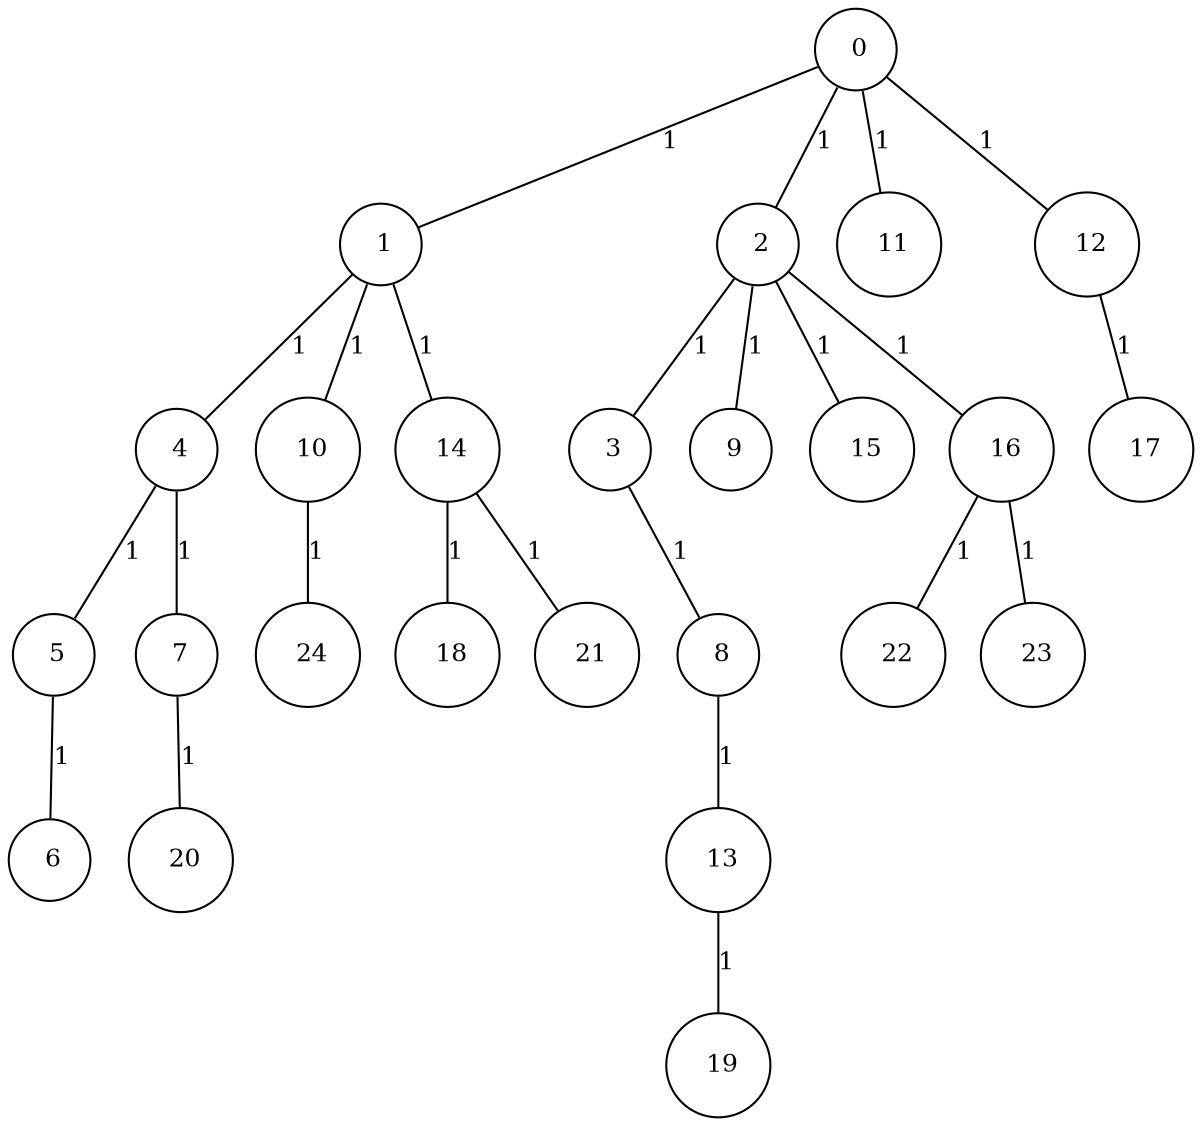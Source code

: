 graph G {
size="8.5,11;"
ratio = "expand;"
fixedsize="true;"
overlap="scale;"
node[shape=circle,width=.12,hight=.12,fontsize=12]
edge[fontsize=12]

0[label=" 0" color=black, pos="1.4514127,1.7697211!"];
1[label=" 1" color=black, pos="1.9456981,0.78006377!"];
2[label=" 2" color=black, pos="0.13927099,0.39360678!"];
3[label=" 3" color=black, pos="1.1920041,0.47776163!"];
4[label=" 4" color=black, pos="0.41572035,1.1639586!"];
5[label=" 5" color=black, pos="2.0279212,2.907937!"];
6[label=" 6" color=black, pos="0.95912971,2.9150073!"];
7[label=" 7" color=black, pos="1.1943056,0.050323371!"];
8[label=" 8" color=black, pos="0.09702831,2.553491!"];
9[label=" 9" color=black, pos="2.1654808,1.7751169!"];
10[label=" 10" color=black, pos="2.9094263,2.8525018!"];
11[label=" 11" color=black, pos="1.7099842,2.3958007!"];
12[label=" 12" color=black, pos="0.92393116,2.6876827!"];
13[label=" 13" color=black, pos="2.276022,0.72076481!"];
14[label=" 14" color=black, pos="0.26526283,2.6315852!"];
15[label=" 15" color=black, pos="2.3635237,0.10528678!"];
16[label=" 16" color=black, pos="0.50195304,0.50327836!"];
17[label=" 17" color=black, pos="0.99233254,0.97218563!"];
18[label=" 18" color=black, pos="0.44711891,2.0031892!"];
19[label=" 19" color=black, pos="2.1549508,2.2828077!"];
20[label=" 20" color=black, pos="1.9587491,2.0307343!"];
21[label=" 21" color=black, pos="2.56611,0.46992287!"];
22[label=" 22" color=black, pos="2.3872712,0.2909413!"];
23[label=" 23" color=black, pos="0.7834167,0.21134688!"];
24[label=" 24" color=black, pos="2.0550059,2.9528036!"];
0--1[label="1"]
0--2[label="1"]
0--11[label="1"]
0--12[label="1"]
1--4[label="1"]
1--10[label="1"]
1--14[label="1"]
2--3[label="1"]
2--9[label="1"]
2--15[label="1"]
2--16[label="1"]
3--8[label="1"]
4--5[label="1"]
4--7[label="1"]
5--6[label="1"]
7--20[label="1"]
8--13[label="1"]
10--24[label="1"]
12--17[label="1"]
13--19[label="1"]
14--18[label="1"]
14--21[label="1"]
16--22[label="1"]
16--23[label="1"]

}
